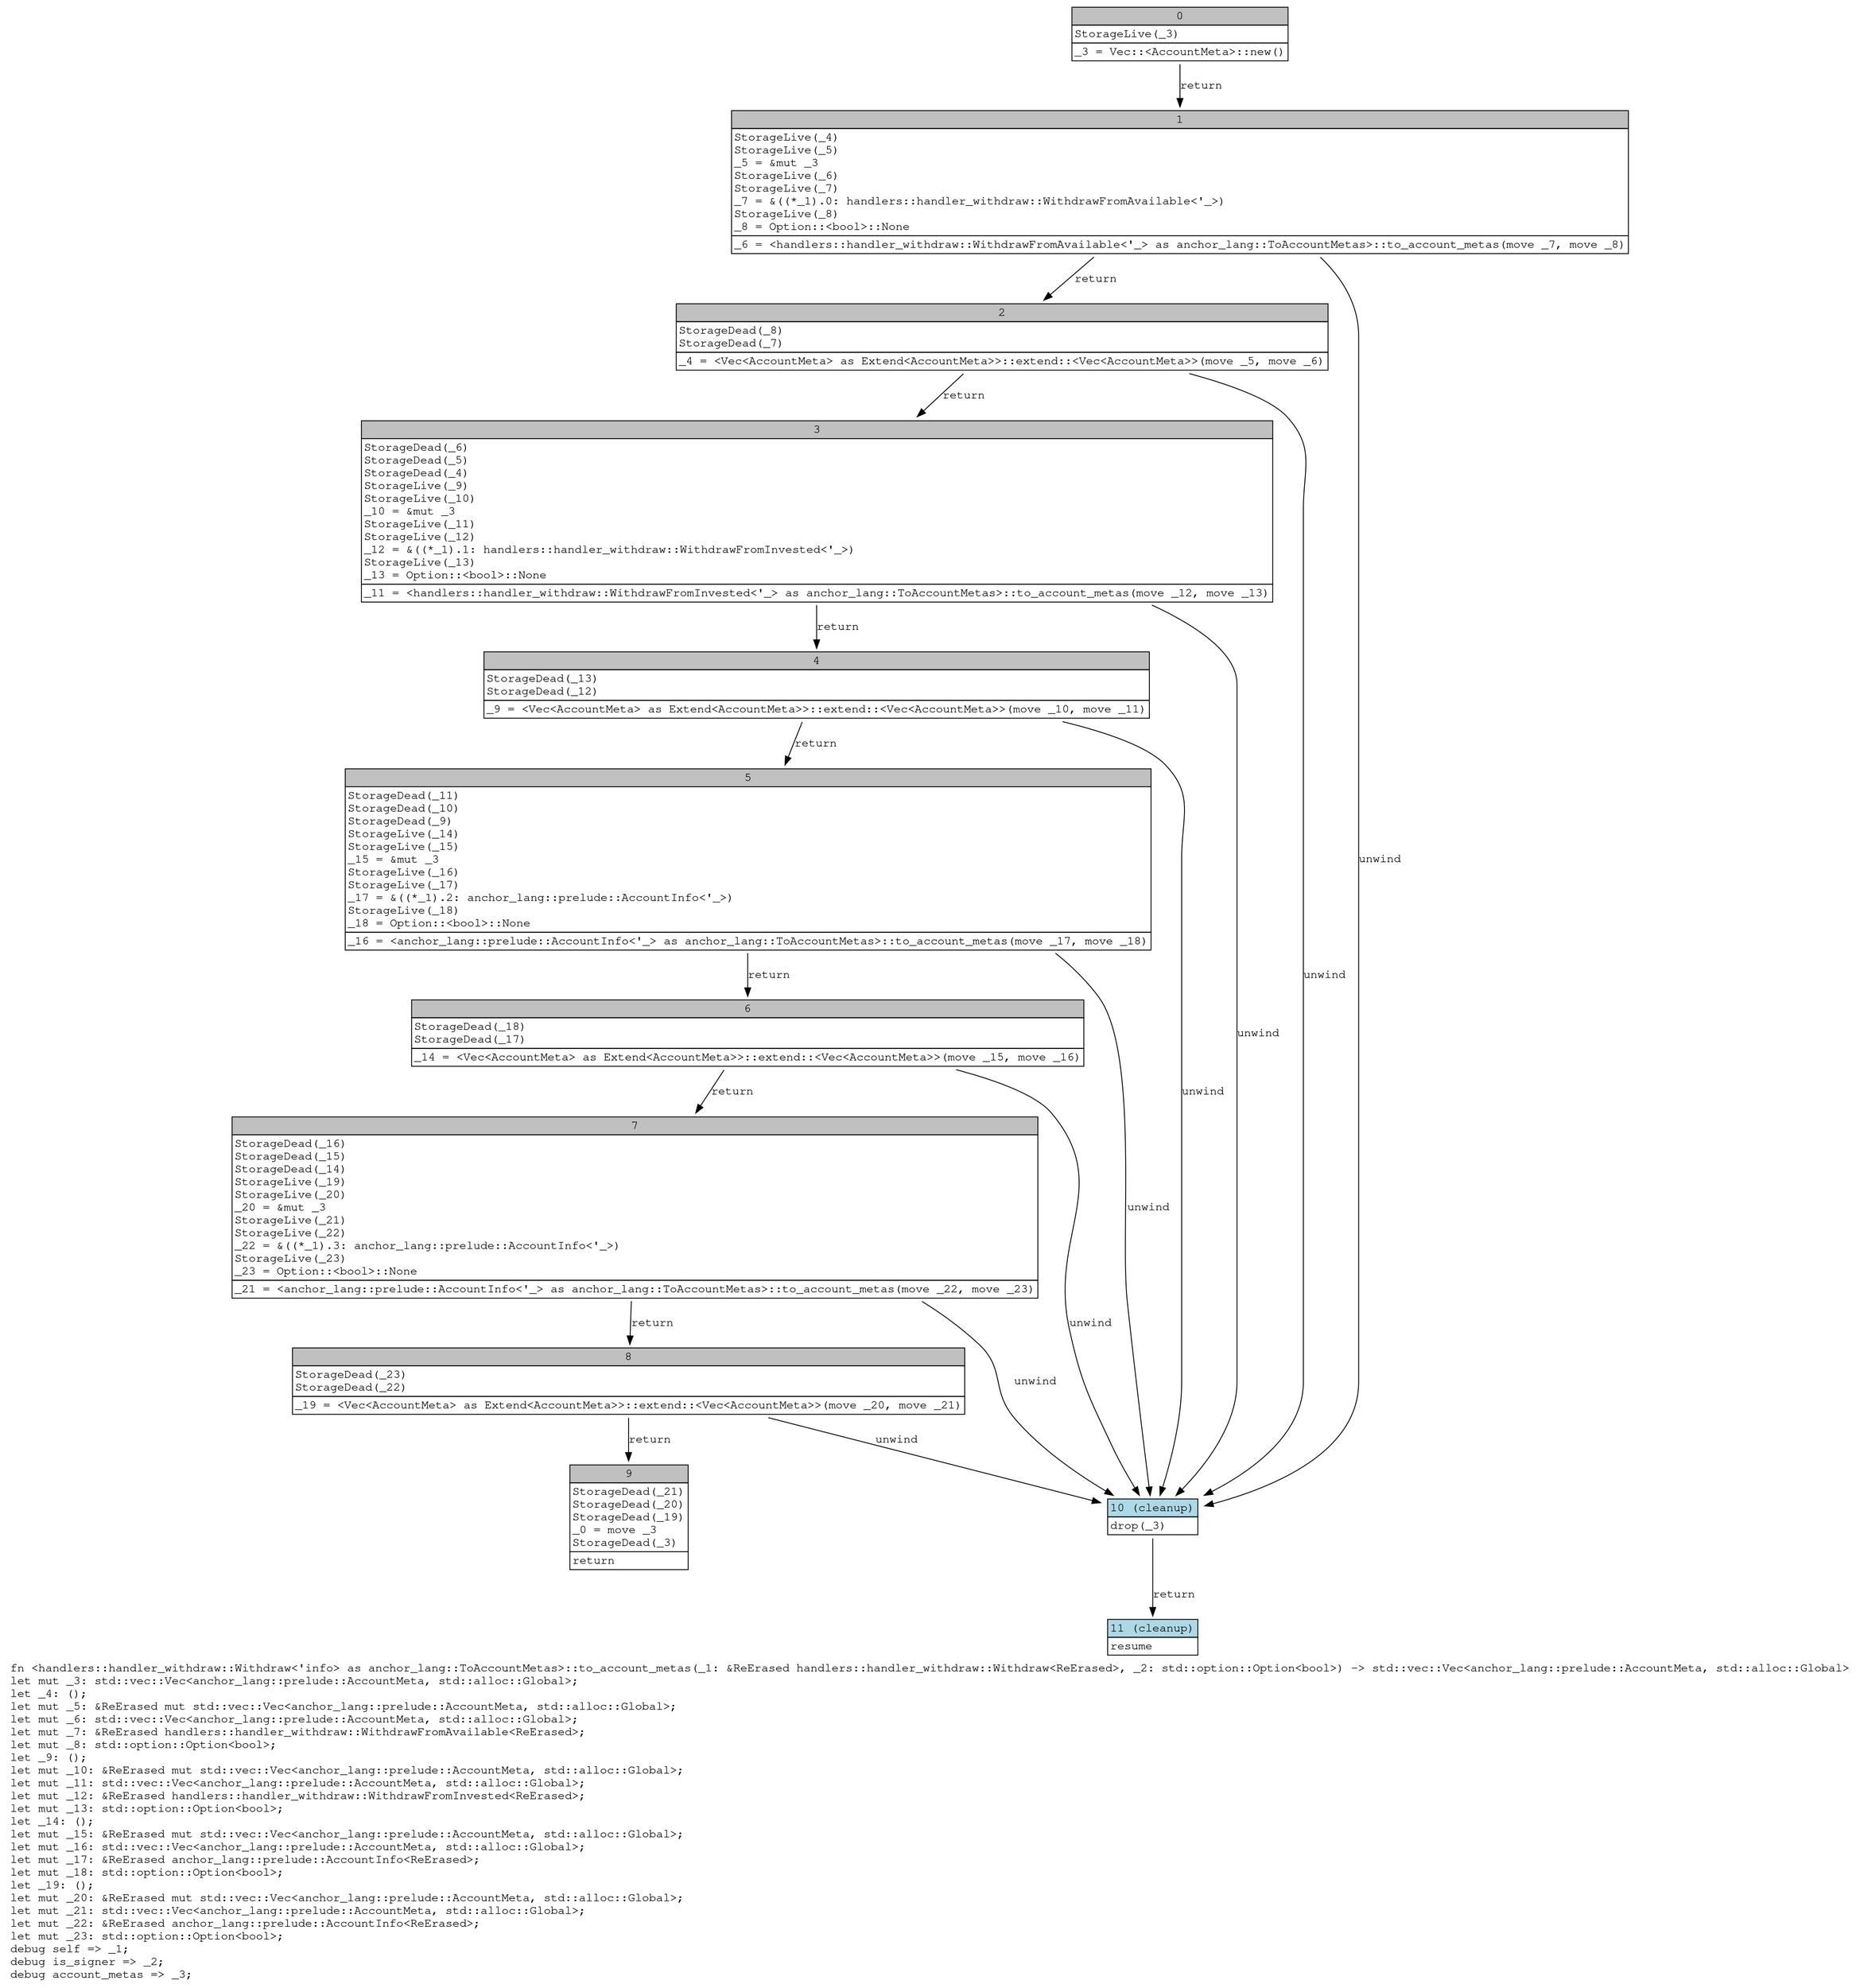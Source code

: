 digraph Mir_0_1547 {
    graph [fontname="Courier, monospace"];
    node [fontname="Courier, monospace"];
    edge [fontname="Courier, monospace"];
    label=<fn &lt;handlers::handler_withdraw::Withdraw&lt;'info&gt; as anchor_lang::ToAccountMetas&gt;::to_account_metas(_1: &amp;ReErased handlers::handler_withdraw::Withdraw&lt;ReErased&gt;, _2: std::option::Option&lt;bool&gt;) -&gt; std::vec::Vec&lt;anchor_lang::prelude::AccountMeta, std::alloc::Global&gt;<br align="left"/>let mut _3: std::vec::Vec&lt;anchor_lang::prelude::AccountMeta, std::alloc::Global&gt;;<br align="left"/>let _4: ();<br align="left"/>let mut _5: &amp;ReErased mut std::vec::Vec&lt;anchor_lang::prelude::AccountMeta, std::alloc::Global&gt;;<br align="left"/>let mut _6: std::vec::Vec&lt;anchor_lang::prelude::AccountMeta, std::alloc::Global&gt;;<br align="left"/>let mut _7: &amp;ReErased handlers::handler_withdraw::WithdrawFromAvailable&lt;ReErased&gt;;<br align="left"/>let mut _8: std::option::Option&lt;bool&gt;;<br align="left"/>let _9: ();<br align="left"/>let mut _10: &amp;ReErased mut std::vec::Vec&lt;anchor_lang::prelude::AccountMeta, std::alloc::Global&gt;;<br align="left"/>let mut _11: std::vec::Vec&lt;anchor_lang::prelude::AccountMeta, std::alloc::Global&gt;;<br align="left"/>let mut _12: &amp;ReErased handlers::handler_withdraw::WithdrawFromInvested&lt;ReErased&gt;;<br align="left"/>let mut _13: std::option::Option&lt;bool&gt;;<br align="left"/>let _14: ();<br align="left"/>let mut _15: &amp;ReErased mut std::vec::Vec&lt;anchor_lang::prelude::AccountMeta, std::alloc::Global&gt;;<br align="left"/>let mut _16: std::vec::Vec&lt;anchor_lang::prelude::AccountMeta, std::alloc::Global&gt;;<br align="left"/>let mut _17: &amp;ReErased anchor_lang::prelude::AccountInfo&lt;ReErased&gt;;<br align="left"/>let mut _18: std::option::Option&lt;bool&gt;;<br align="left"/>let _19: ();<br align="left"/>let mut _20: &amp;ReErased mut std::vec::Vec&lt;anchor_lang::prelude::AccountMeta, std::alloc::Global&gt;;<br align="left"/>let mut _21: std::vec::Vec&lt;anchor_lang::prelude::AccountMeta, std::alloc::Global&gt;;<br align="left"/>let mut _22: &amp;ReErased anchor_lang::prelude::AccountInfo&lt;ReErased&gt;;<br align="left"/>let mut _23: std::option::Option&lt;bool&gt;;<br align="left"/>debug self =&gt; _1;<br align="left"/>debug is_signer =&gt; _2;<br align="left"/>debug account_metas =&gt; _3;<br align="left"/>>;
    bb0__0_1547 [shape="none", label=<<table border="0" cellborder="1" cellspacing="0"><tr><td bgcolor="gray" align="center" colspan="1">0</td></tr><tr><td align="left" balign="left">StorageLive(_3)<br/></td></tr><tr><td align="left">_3 = Vec::&lt;AccountMeta&gt;::new()</td></tr></table>>];
    bb1__0_1547 [shape="none", label=<<table border="0" cellborder="1" cellspacing="0"><tr><td bgcolor="gray" align="center" colspan="1">1</td></tr><tr><td align="left" balign="left">StorageLive(_4)<br/>StorageLive(_5)<br/>_5 = &amp;mut _3<br/>StorageLive(_6)<br/>StorageLive(_7)<br/>_7 = &amp;((*_1).0: handlers::handler_withdraw::WithdrawFromAvailable&lt;'_&gt;)<br/>StorageLive(_8)<br/>_8 = Option::&lt;bool&gt;::None<br/></td></tr><tr><td align="left">_6 = &lt;handlers::handler_withdraw::WithdrawFromAvailable&lt;'_&gt; as anchor_lang::ToAccountMetas&gt;::to_account_metas(move _7, move _8)</td></tr></table>>];
    bb2__0_1547 [shape="none", label=<<table border="0" cellborder="1" cellspacing="0"><tr><td bgcolor="gray" align="center" colspan="1">2</td></tr><tr><td align="left" balign="left">StorageDead(_8)<br/>StorageDead(_7)<br/></td></tr><tr><td align="left">_4 = &lt;Vec&lt;AccountMeta&gt; as Extend&lt;AccountMeta&gt;&gt;::extend::&lt;Vec&lt;AccountMeta&gt;&gt;(move _5, move _6)</td></tr></table>>];
    bb3__0_1547 [shape="none", label=<<table border="0" cellborder="1" cellspacing="0"><tr><td bgcolor="gray" align="center" colspan="1">3</td></tr><tr><td align="left" balign="left">StorageDead(_6)<br/>StorageDead(_5)<br/>StorageDead(_4)<br/>StorageLive(_9)<br/>StorageLive(_10)<br/>_10 = &amp;mut _3<br/>StorageLive(_11)<br/>StorageLive(_12)<br/>_12 = &amp;((*_1).1: handlers::handler_withdraw::WithdrawFromInvested&lt;'_&gt;)<br/>StorageLive(_13)<br/>_13 = Option::&lt;bool&gt;::None<br/></td></tr><tr><td align="left">_11 = &lt;handlers::handler_withdraw::WithdrawFromInvested&lt;'_&gt; as anchor_lang::ToAccountMetas&gt;::to_account_metas(move _12, move _13)</td></tr></table>>];
    bb4__0_1547 [shape="none", label=<<table border="0" cellborder="1" cellspacing="0"><tr><td bgcolor="gray" align="center" colspan="1">4</td></tr><tr><td align="left" balign="left">StorageDead(_13)<br/>StorageDead(_12)<br/></td></tr><tr><td align="left">_9 = &lt;Vec&lt;AccountMeta&gt; as Extend&lt;AccountMeta&gt;&gt;::extend::&lt;Vec&lt;AccountMeta&gt;&gt;(move _10, move _11)</td></tr></table>>];
    bb5__0_1547 [shape="none", label=<<table border="0" cellborder="1" cellspacing="0"><tr><td bgcolor="gray" align="center" colspan="1">5</td></tr><tr><td align="left" balign="left">StorageDead(_11)<br/>StorageDead(_10)<br/>StorageDead(_9)<br/>StorageLive(_14)<br/>StorageLive(_15)<br/>_15 = &amp;mut _3<br/>StorageLive(_16)<br/>StorageLive(_17)<br/>_17 = &amp;((*_1).2: anchor_lang::prelude::AccountInfo&lt;'_&gt;)<br/>StorageLive(_18)<br/>_18 = Option::&lt;bool&gt;::None<br/></td></tr><tr><td align="left">_16 = &lt;anchor_lang::prelude::AccountInfo&lt;'_&gt; as anchor_lang::ToAccountMetas&gt;::to_account_metas(move _17, move _18)</td></tr></table>>];
    bb6__0_1547 [shape="none", label=<<table border="0" cellborder="1" cellspacing="0"><tr><td bgcolor="gray" align="center" colspan="1">6</td></tr><tr><td align="left" balign="left">StorageDead(_18)<br/>StorageDead(_17)<br/></td></tr><tr><td align="left">_14 = &lt;Vec&lt;AccountMeta&gt; as Extend&lt;AccountMeta&gt;&gt;::extend::&lt;Vec&lt;AccountMeta&gt;&gt;(move _15, move _16)</td></tr></table>>];
    bb7__0_1547 [shape="none", label=<<table border="0" cellborder="1" cellspacing="0"><tr><td bgcolor="gray" align="center" colspan="1">7</td></tr><tr><td align="left" balign="left">StorageDead(_16)<br/>StorageDead(_15)<br/>StorageDead(_14)<br/>StorageLive(_19)<br/>StorageLive(_20)<br/>_20 = &amp;mut _3<br/>StorageLive(_21)<br/>StorageLive(_22)<br/>_22 = &amp;((*_1).3: anchor_lang::prelude::AccountInfo&lt;'_&gt;)<br/>StorageLive(_23)<br/>_23 = Option::&lt;bool&gt;::None<br/></td></tr><tr><td align="left">_21 = &lt;anchor_lang::prelude::AccountInfo&lt;'_&gt; as anchor_lang::ToAccountMetas&gt;::to_account_metas(move _22, move _23)</td></tr></table>>];
    bb8__0_1547 [shape="none", label=<<table border="0" cellborder="1" cellspacing="0"><tr><td bgcolor="gray" align="center" colspan="1">8</td></tr><tr><td align="left" balign="left">StorageDead(_23)<br/>StorageDead(_22)<br/></td></tr><tr><td align="left">_19 = &lt;Vec&lt;AccountMeta&gt; as Extend&lt;AccountMeta&gt;&gt;::extend::&lt;Vec&lt;AccountMeta&gt;&gt;(move _20, move _21)</td></tr></table>>];
    bb9__0_1547 [shape="none", label=<<table border="0" cellborder="1" cellspacing="0"><tr><td bgcolor="gray" align="center" colspan="1">9</td></tr><tr><td align="left" balign="left">StorageDead(_21)<br/>StorageDead(_20)<br/>StorageDead(_19)<br/>_0 = move _3<br/>StorageDead(_3)<br/></td></tr><tr><td align="left">return</td></tr></table>>];
    bb10__0_1547 [shape="none", label=<<table border="0" cellborder="1" cellspacing="0"><tr><td bgcolor="lightblue" align="center" colspan="1">10 (cleanup)</td></tr><tr><td align="left">drop(_3)</td></tr></table>>];
    bb11__0_1547 [shape="none", label=<<table border="0" cellborder="1" cellspacing="0"><tr><td bgcolor="lightblue" align="center" colspan="1">11 (cleanup)</td></tr><tr><td align="left">resume</td></tr></table>>];
    bb0__0_1547 -> bb1__0_1547 [label="return"];
    bb1__0_1547 -> bb2__0_1547 [label="return"];
    bb1__0_1547 -> bb10__0_1547 [label="unwind"];
    bb2__0_1547 -> bb3__0_1547 [label="return"];
    bb2__0_1547 -> bb10__0_1547 [label="unwind"];
    bb3__0_1547 -> bb4__0_1547 [label="return"];
    bb3__0_1547 -> bb10__0_1547 [label="unwind"];
    bb4__0_1547 -> bb5__0_1547 [label="return"];
    bb4__0_1547 -> bb10__0_1547 [label="unwind"];
    bb5__0_1547 -> bb6__0_1547 [label="return"];
    bb5__0_1547 -> bb10__0_1547 [label="unwind"];
    bb6__0_1547 -> bb7__0_1547 [label="return"];
    bb6__0_1547 -> bb10__0_1547 [label="unwind"];
    bb7__0_1547 -> bb8__0_1547 [label="return"];
    bb7__0_1547 -> bb10__0_1547 [label="unwind"];
    bb8__0_1547 -> bb9__0_1547 [label="return"];
    bb8__0_1547 -> bb10__0_1547 [label="unwind"];
    bb10__0_1547 -> bb11__0_1547 [label="return"];
}
